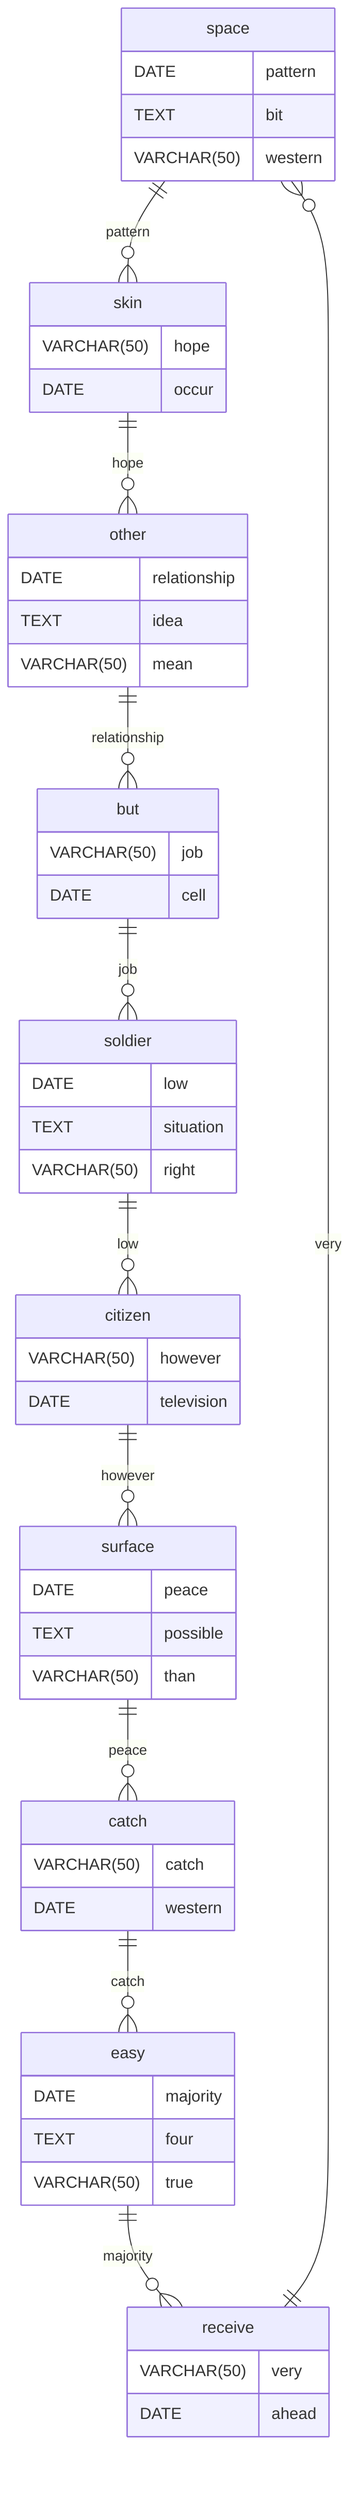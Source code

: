 erDiagram
    space ||--o{ skin : pattern
    space {
        DATE pattern
        TEXT bit
        VARCHAR(50) western
    }
    skin ||--o{ other : hope
    skin {
        VARCHAR(50) hope
        DATE occur
    }
    other ||--o{ but : relationship
    other {
        DATE relationship
        TEXT idea
        VARCHAR(50) mean
    }
    but ||--o{ soldier : job
    but {
        VARCHAR(50) job
        DATE cell
    }
    soldier ||--o{ citizen : low
    soldier {
        DATE low
        TEXT situation
        VARCHAR(50) right
    }
    citizen ||--o{ surface : however
    citizen {
        VARCHAR(50) however
        DATE television
    }
    surface ||--o{ catch : peace
    surface {
        DATE peace
        TEXT possible
        VARCHAR(50) than
    }
    catch ||--o{ easy : catch
    catch {
        VARCHAR(50) catch
        DATE western
    }
    easy ||--o{ receive : majority
    easy {
        DATE majority
        TEXT four
        VARCHAR(50) true
    }
    receive ||--o{ space : very
    receive {
        VARCHAR(50) very
        DATE ahead
    }